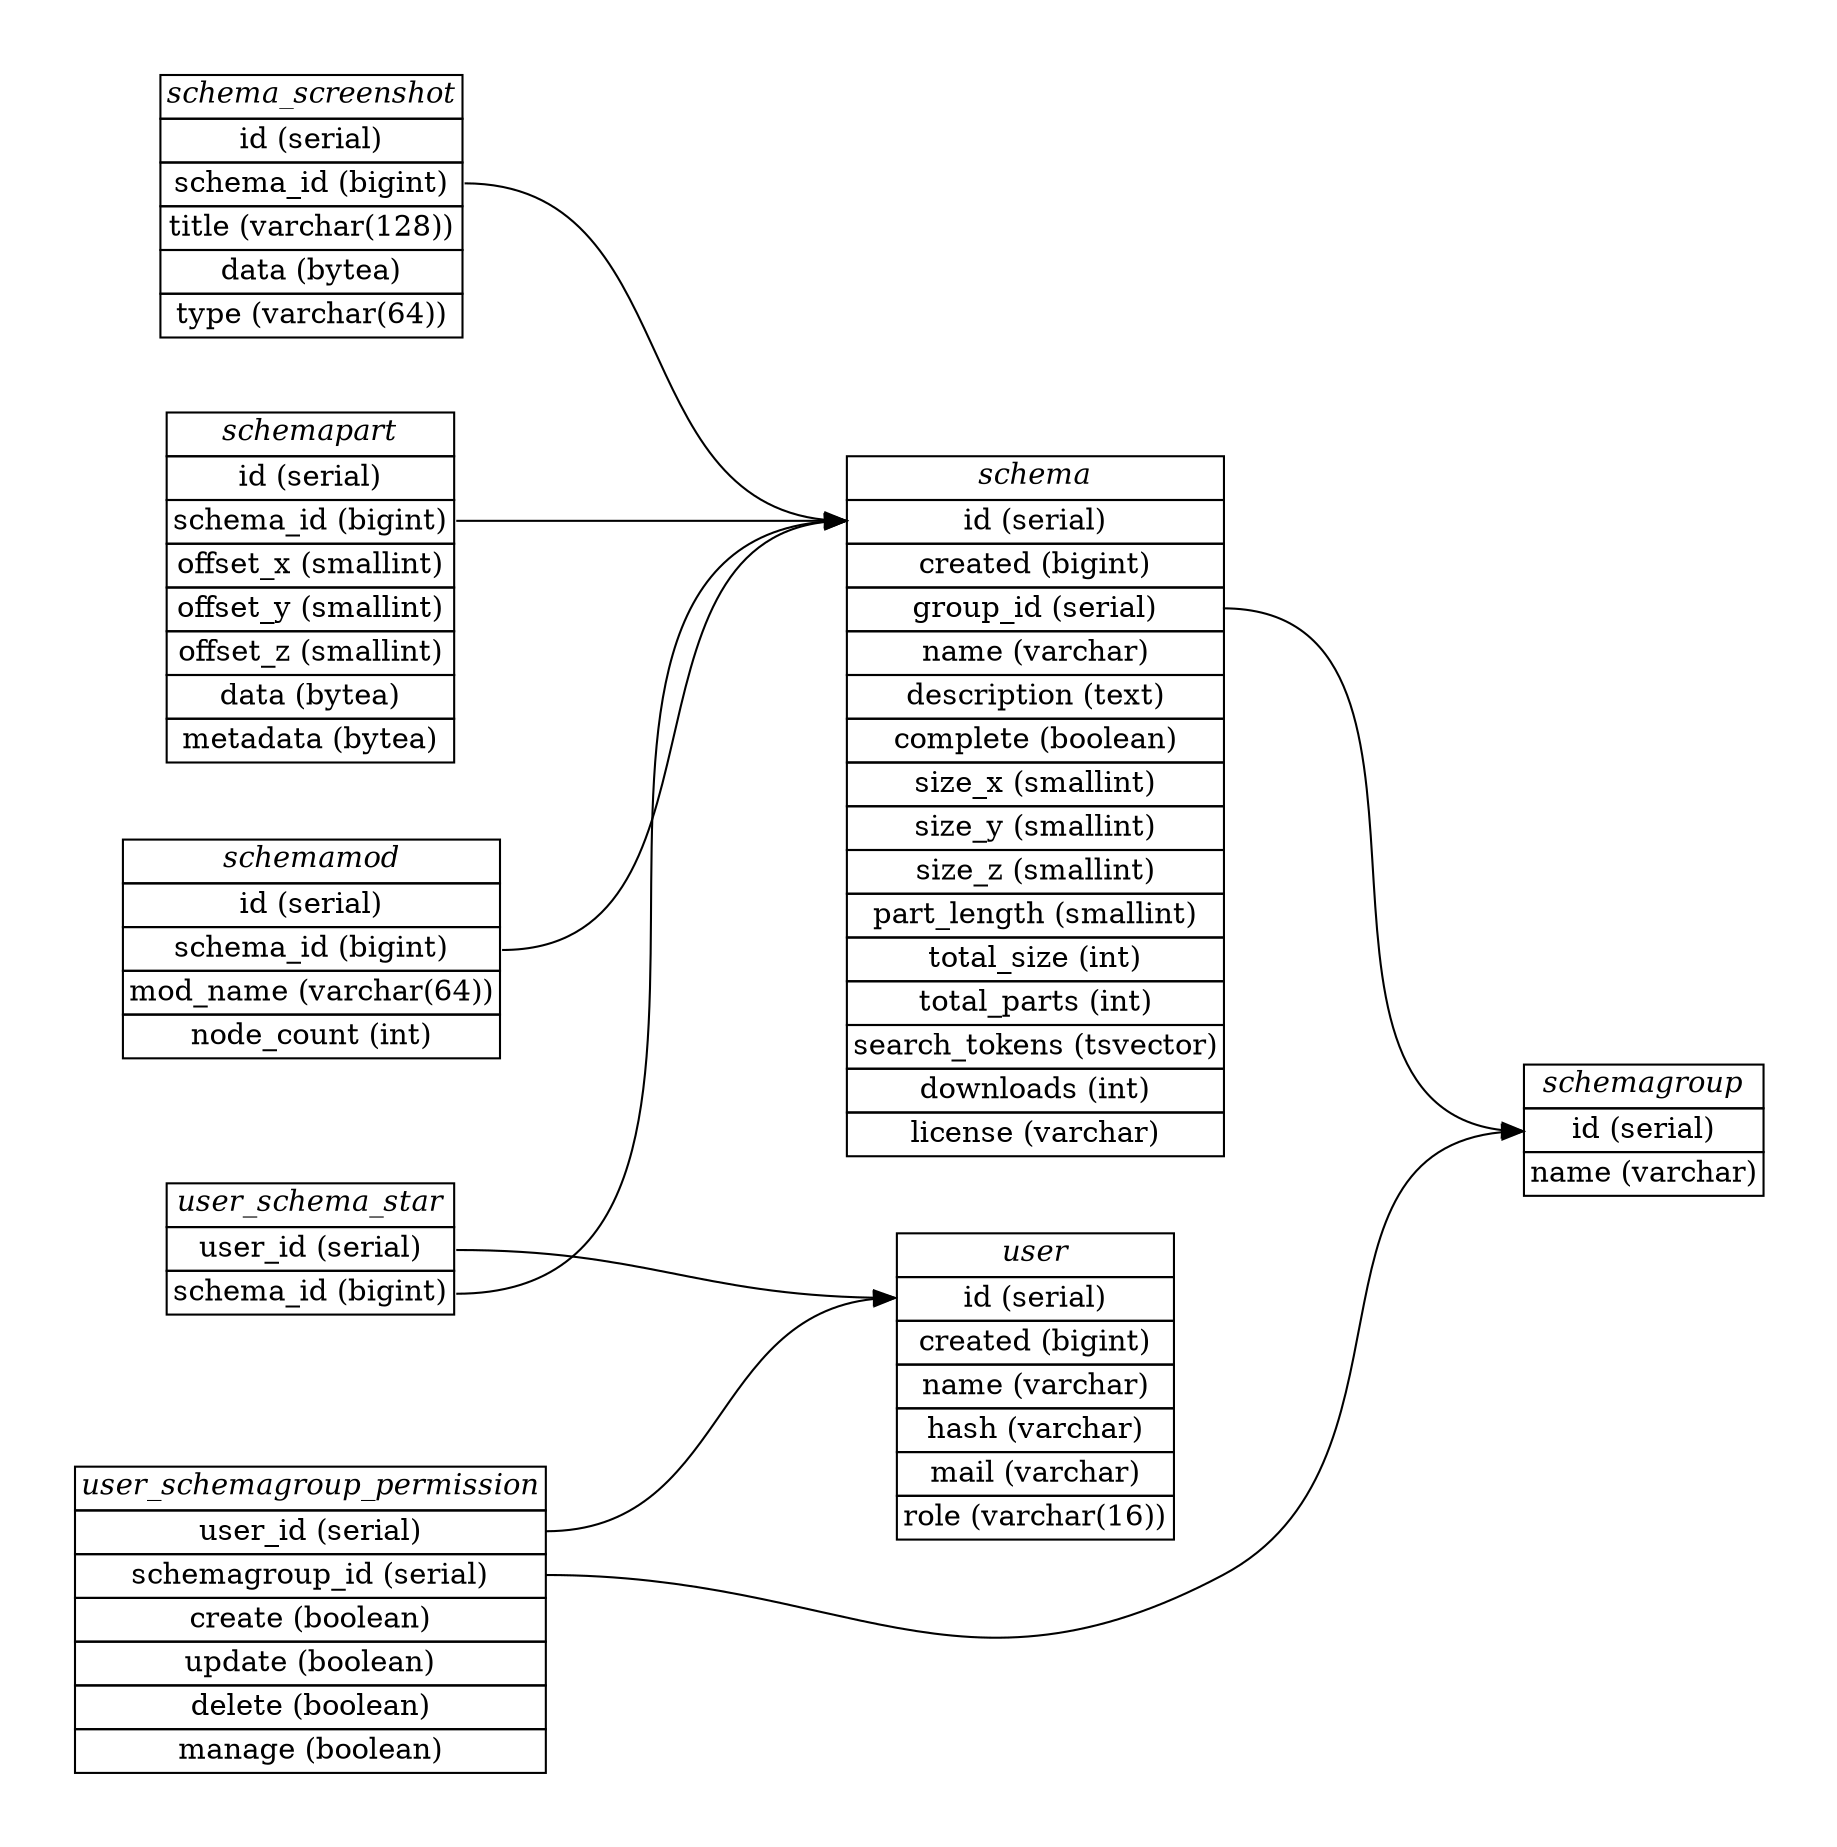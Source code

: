 digraph {
    graph [pad="0.5", nodesep="0.5", ranksep="2"];
    node [shape=plain]
    rankdir=LR;

user [label=<
<table border="0" cellborder="1" cellspacing="0">
  <tr><td><i>user</i></td></tr>
  <tr><td port="user_id">id (serial)</td></tr>
  <tr><td>created (bigint)</td></tr>
  <tr><td>name (varchar)</td></tr>
  <tr><td>hash (varchar)</td></tr>
  <tr><td>mail (varchar)</td></tr>
  <tr><td>role (varchar(16))</td></tr>
</table>>];

schemagroup [label=<
<table border="0" cellborder="1" cellspacing="0">
  <tr><td><i>schemagroup</i></td></tr>
  <tr><td port="schemagroup_id">id (serial)</td></tr>
  <tr><td>name (varchar)</td></tr>
</table>>];


user_schemagroup_permission [label=<
<table border="0" cellborder="1" cellspacing="0">
  <tr><td><i>user_schemagroup_permission</i></td></tr>
  <tr><td port="user_schemagroup_permission_user_id">user_id (serial)</td></tr>
  <tr><td port="user_schemagroup_permission_schemagroup_id">schemagroup_id (serial)</td></tr>
  <tr><td>create (boolean)</td></tr>
  <tr><td>update (boolean)</td></tr>
  <tr><td>delete (boolean)</td></tr>
  <tr><td>manage (boolean)</td></tr>
</table>>];

user_schemagroup_permission:user_schemagroup_permission_user_id -> user:user_id;
user_schemagroup_permission:user_schemagroup_permission_schemagroup_id -> schemagroup:schemagroup_id;

schema [label=<
<table border="0" cellborder="1" cellspacing="0">
  <tr><td><i>schema</i></td></tr>
  <tr><td port="schema_id">id (serial)</td></tr>
  <tr><td>created (bigint)</td></tr>
  <tr><td port="schema_group_id">group_id (serial)</td></tr>
  <tr><td>name (varchar)</td></tr>
  <tr><td>description (text)</td></tr>
  <tr><td>complete (boolean)</td></tr>
  <tr><td>size_x (smallint)</td></tr>
  <tr><td>size_y (smallint)</td></tr>
  <tr><td>size_z (smallint)</td></tr>
  <tr><td>part_length (smallint)</td></tr>
  <tr><td>total_size (int)</td></tr>
  <tr><td>total_parts (int)</td></tr>
  <tr><td>search_tokens (tsvector)</td></tr>
  <tr><td>downloads (int)</td></tr>
  <tr><td>license (varchar)</td></tr>
</table>>];

schema:schema_group_id -> schemagroup:schemagroup_id;

schemapart [label=<
<table border="0" cellborder="1" cellspacing="0">
  <tr><td><i>schemapart</i></td></tr>
  <tr><td>id (serial)</td></tr>
  <tr><td port="schemapart_schema_id">schema_id (bigint)</td></tr>
  <tr><td>offset_x (smallint)</td></tr>
  <tr><td>offset_y (smallint)</td></tr>
  <tr><td>offset_z (smallint)</td></tr>
  <tr><td>data (bytea)</td></tr>
  <tr><td>metadata (bytea)</td></tr>
</table>>];

schemapart:schemapart_schema_id -> schema:schema_id;

schemamod [label=<
<table border="0" cellborder="1" cellspacing="0">
  <tr><td><i>schemamod</i></td></tr>
  <tr><td>id (serial)</td></tr>
  <tr><td port="schemamod_schema_id">schema_id (bigint)</td></tr>
  <tr><td>mod_name (varchar(64))</td></tr>
  <tr><td>node_count (int)</td></tr>
</table>>];

schemamod:schemamod_schema_id -> schema:schema_id;

user_schema_star [label=<
<table border="0" cellborder="1" cellspacing="0">
  <tr><td><i>user_schema_star</i></td></tr>
  <tr><td port="user_schema_star_user_id">user_id (serial)</td></tr>
  <tr><td port="user_schema_star_schema_id">schema_id (bigint)</td></tr>
</table>>];

user_schema_star:user_schema_star_user_id -> user:user_id;
user_schema_star:user_schema_star_schema_id -> schema:schema_id;

schema_screenshot [label=<
<table border="0" cellborder="1" cellspacing="0">
  <tr><td><i>schema_screenshot</i></td></tr>
  <tr><td>id (serial)</td></tr>
  <tr><td port="schema_screenshot_schema_id">schema_id (bigint)</td></tr>
  <tr><td>title (varchar(128))</td></tr>
  <tr><td>data (bytea)</td></tr>
  <tr><td>type (varchar(64))</td></tr>
</table>>];

schema_screenshot:schema_screenshot_schema_id -> schema:schema_id;

}

